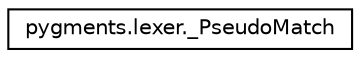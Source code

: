 digraph "Graphical Class Hierarchy"
{
 // LATEX_PDF_SIZE
  edge [fontname="Helvetica",fontsize="10",labelfontname="Helvetica",labelfontsize="10"];
  node [fontname="Helvetica",fontsize="10",shape=record];
  rankdir="LR";
  Node0 [label="pygments.lexer._PseudoMatch",height=0.2,width=0.4,color="black", fillcolor="white", style="filled",URL="$classpygments_1_1lexer_1_1__PseudoMatch.html",tooltip=" "];
}
